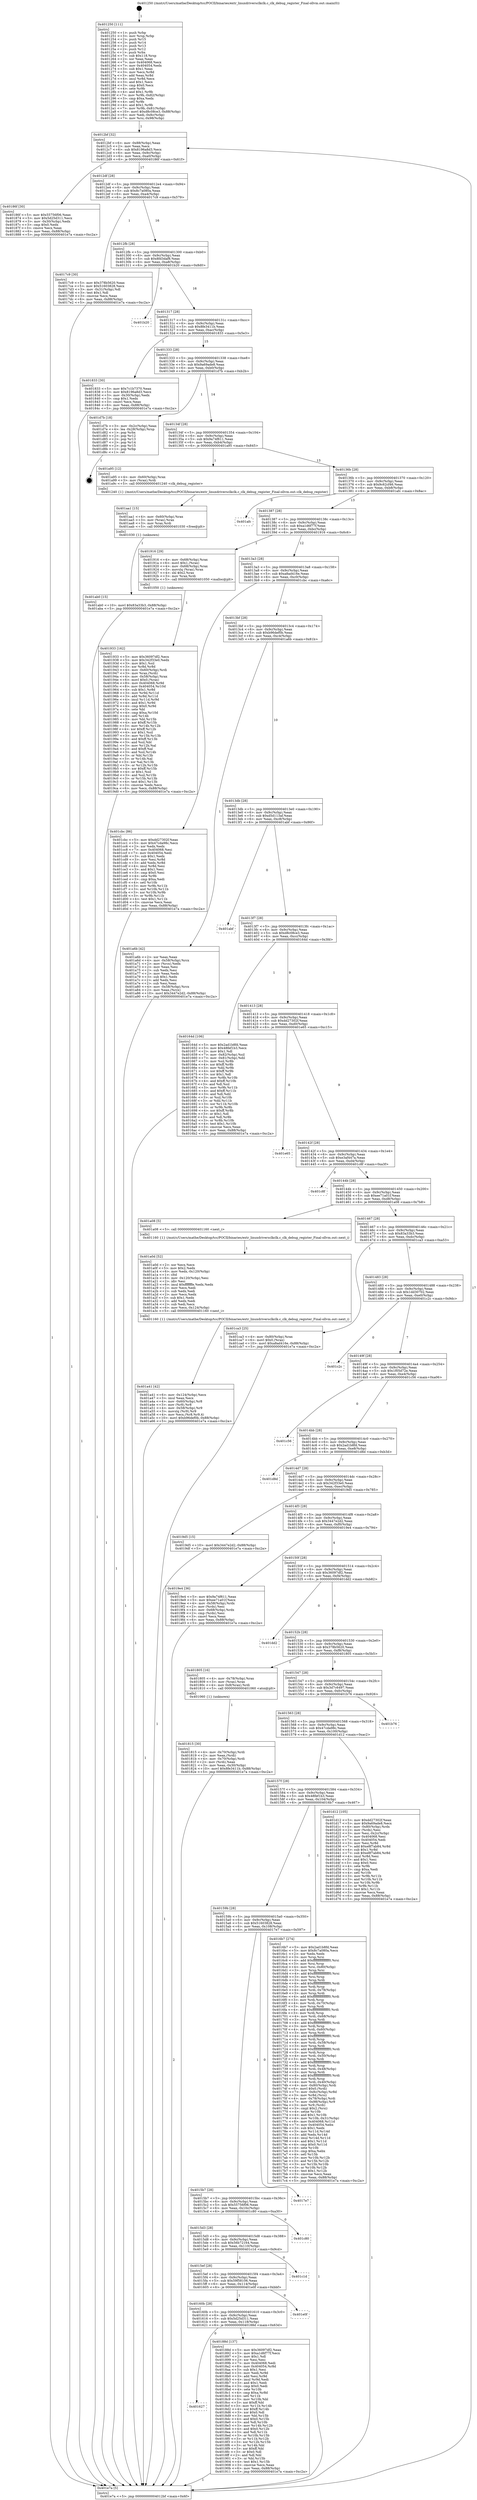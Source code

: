 digraph "0x401250" {
  label = "0x401250 (/mnt/c/Users/mathe/Desktop/tcc/POCII/binaries/extr_linuxdriversclkclk.c_clk_debug_register_Final-ollvm.out::main(0))"
  labelloc = "t"
  node[shape=record]

  Entry [label="",width=0.3,height=0.3,shape=circle,fillcolor=black,style=filled]
  "0x4012bf" [label="{
     0x4012bf [32]\l
     | [instrs]\l
     &nbsp;&nbsp;0x4012bf \<+6\>: mov -0x88(%rbp),%eax\l
     &nbsp;&nbsp;0x4012c5 \<+2\>: mov %eax,%ecx\l
     &nbsp;&nbsp;0x4012c7 \<+6\>: sub $0x8196a8d3,%ecx\l
     &nbsp;&nbsp;0x4012cd \<+6\>: mov %eax,-0x9c(%rbp)\l
     &nbsp;&nbsp;0x4012d3 \<+6\>: mov %ecx,-0xa0(%rbp)\l
     &nbsp;&nbsp;0x4012d9 \<+6\>: je 000000000040186f \<main+0x61f\>\l
  }"]
  "0x40186f" [label="{
     0x40186f [30]\l
     | [instrs]\l
     &nbsp;&nbsp;0x40186f \<+5\>: mov $0x55756f06,%eax\l
     &nbsp;&nbsp;0x401874 \<+5\>: mov $0x5d25d311,%ecx\l
     &nbsp;&nbsp;0x401879 \<+3\>: mov -0x30(%rbp),%edx\l
     &nbsp;&nbsp;0x40187c \<+3\>: cmp $0x0,%edx\l
     &nbsp;&nbsp;0x40187f \<+3\>: cmove %ecx,%eax\l
     &nbsp;&nbsp;0x401882 \<+6\>: mov %eax,-0x88(%rbp)\l
     &nbsp;&nbsp;0x401888 \<+5\>: jmp 0000000000401e7a \<main+0xc2a\>\l
  }"]
  "0x4012df" [label="{
     0x4012df [28]\l
     | [instrs]\l
     &nbsp;&nbsp;0x4012df \<+5\>: jmp 00000000004012e4 \<main+0x94\>\l
     &nbsp;&nbsp;0x4012e4 \<+6\>: mov -0x9c(%rbp),%eax\l
     &nbsp;&nbsp;0x4012ea \<+5\>: sub $0x8c7a080a,%eax\l
     &nbsp;&nbsp;0x4012ef \<+6\>: mov %eax,-0xa4(%rbp)\l
     &nbsp;&nbsp;0x4012f5 \<+6\>: je 00000000004017c9 \<main+0x579\>\l
  }"]
  Exit [label="",width=0.3,height=0.3,shape=circle,fillcolor=black,style=filled,peripheries=2]
  "0x4017c9" [label="{
     0x4017c9 [30]\l
     | [instrs]\l
     &nbsp;&nbsp;0x4017c9 \<+5\>: mov $0x378b5620,%eax\l
     &nbsp;&nbsp;0x4017ce \<+5\>: mov $0x51603828,%ecx\l
     &nbsp;&nbsp;0x4017d3 \<+3\>: mov -0x31(%rbp),%dl\l
     &nbsp;&nbsp;0x4017d6 \<+3\>: test $0x1,%dl\l
     &nbsp;&nbsp;0x4017d9 \<+3\>: cmovne %ecx,%eax\l
     &nbsp;&nbsp;0x4017dc \<+6\>: mov %eax,-0x88(%rbp)\l
     &nbsp;&nbsp;0x4017e2 \<+5\>: jmp 0000000000401e7a \<main+0xc2a\>\l
  }"]
  "0x4012fb" [label="{
     0x4012fb [28]\l
     | [instrs]\l
     &nbsp;&nbsp;0x4012fb \<+5\>: jmp 0000000000401300 \<main+0xb0\>\l
     &nbsp;&nbsp;0x401300 \<+6\>: mov -0x9c(%rbp),%eax\l
     &nbsp;&nbsp;0x401306 \<+5\>: sub $0x8fd3daf8,%eax\l
     &nbsp;&nbsp;0x40130b \<+6\>: mov %eax,-0xa8(%rbp)\l
     &nbsp;&nbsp;0x401311 \<+6\>: je 0000000000401b20 \<main+0x8d0\>\l
  }"]
  "0x401ab0" [label="{
     0x401ab0 [15]\l
     | [instrs]\l
     &nbsp;&nbsp;0x401ab0 \<+10\>: movl $0x83a33b3,-0x88(%rbp)\l
     &nbsp;&nbsp;0x401aba \<+5\>: jmp 0000000000401e7a \<main+0xc2a\>\l
  }"]
  "0x401b20" [label="{
     0x401b20\l
  }", style=dashed]
  "0x401317" [label="{
     0x401317 [28]\l
     | [instrs]\l
     &nbsp;&nbsp;0x401317 \<+5\>: jmp 000000000040131c \<main+0xcc\>\l
     &nbsp;&nbsp;0x40131c \<+6\>: mov -0x9c(%rbp),%eax\l
     &nbsp;&nbsp;0x401322 \<+5\>: sub $0x8fe3411b,%eax\l
     &nbsp;&nbsp;0x401327 \<+6\>: mov %eax,-0xac(%rbp)\l
     &nbsp;&nbsp;0x40132d \<+6\>: je 0000000000401833 \<main+0x5e3\>\l
  }"]
  "0x401aa1" [label="{
     0x401aa1 [15]\l
     | [instrs]\l
     &nbsp;&nbsp;0x401aa1 \<+4\>: mov -0x60(%rbp),%rax\l
     &nbsp;&nbsp;0x401aa5 \<+3\>: mov (%rax),%rax\l
     &nbsp;&nbsp;0x401aa8 \<+3\>: mov %rax,%rdi\l
     &nbsp;&nbsp;0x401aab \<+5\>: call 0000000000401030 \<free@plt\>\l
     | [calls]\l
     &nbsp;&nbsp;0x401030 \{1\} (unknown)\l
  }"]
  "0x401833" [label="{
     0x401833 [30]\l
     | [instrs]\l
     &nbsp;&nbsp;0x401833 \<+5\>: mov $0x7c1b7370,%eax\l
     &nbsp;&nbsp;0x401838 \<+5\>: mov $0x8196a8d3,%ecx\l
     &nbsp;&nbsp;0x40183d \<+3\>: mov -0x30(%rbp),%edx\l
     &nbsp;&nbsp;0x401840 \<+3\>: cmp $0x1,%edx\l
     &nbsp;&nbsp;0x401843 \<+3\>: cmovl %ecx,%eax\l
     &nbsp;&nbsp;0x401846 \<+6\>: mov %eax,-0x88(%rbp)\l
     &nbsp;&nbsp;0x40184c \<+5\>: jmp 0000000000401e7a \<main+0xc2a\>\l
  }"]
  "0x401333" [label="{
     0x401333 [28]\l
     | [instrs]\l
     &nbsp;&nbsp;0x401333 \<+5\>: jmp 0000000000401338 \<main+0xe8\>\l
     &nbsp;&nbsp;0x401338 \<+6\>: mov -0x9c(%rbp),%eax\l
     &nbsp;&nbsp;0x40133e \<+5\>: sub $0x9a69ade8,%eax\l
     &nbsp;&nbsp;0x401343 \<+6\>: mov %eax,-0xb0(%rbp)\l
     &nbsp;&nbsp;0x401349 \<+6\>: je 0000000000401d7b \<main+0xb2b\>\l
  }"]
  "0x401a41" [label="{
     0x401a41 [42]\l
     | [instrs]\l
     &nbsp;&nbsp;0x401a41 \<+6\>: mov -0x124(%rbp),%ecx\l
     &nbsp;&nbsp;0x401a47 \<+3\>: imul %eax,%ecx\l
     &nbsp;&nbsp;0x401a4a \<+4\>: mov -0x60(%rbp),%r8\l
     &nbsp;&nbsp;0x401a4e \<+3\>: mov (%r8),%r8\l
     &nbsp;&nbsp;0x401a51 \<+4\>: mov -0x58(%rbp),%r9\l
     &nbsp;&nbsp;0x401a55 \<+3\>: movslq (%r9),%r9\l
     &nbsp;&nbsp;0x401a58 \<+4\>: mov %ecx,(%r8,%r9,4)\l
     &nbsp;&nbsp;0x401a5c \<+10\>: movl $0xb96def0b,-0x88(%rbp)\l
     &nbsp;&nbsp;0x401a66 \<+5\>: jmp 0000000000401e7a \<main+0xc2a\>\l
  }"]
  "0x401d7b" [label="{
     0x401d7b [18]\l
     | [instrs]\l
     &nbsp;&nbsp;0x401d7b \<+3\>: mov -0x2c(%rbp),%eax\l
     &nbsp;&nbsp;0x401d7e \<+4\>: lea -0x28(%rbp),%rsp\l
     &nbsp;&nbsp;0x401d82 \<+1\>: pop %rbx\l
     &nbsp;&nbsp;0x401d83 \<+2\>: pop %r12\l
     &nbsp;&nbsp;0x401d85 \<+2\>: pop %r13\l
     &nbsp;&nbsp;0x401d87 \<+2\>: pop %r14\l
     &nbsp;&nbsp;0x401d89 \<+2\>: pop %r15\l
     &nbsp;&nbsp;0x401d8b \<+1\>: pop %rbp\l
     &nbsp;&nbsp;0x401d8c \<+1\>: ret\l
  }"]
  "0x40134f" [label="{
     0x40134f [28]\l
     | [instrs]\l
     &nbsp;&nbsp;0x40134f \<+5\>: jmp 0000000000401354 \<main+0x104\>\l
     &nbsp;&nbsp;0x401354 \<+6\>: mov -0x9c(%rbp),%eax\l
     &nbsp;&nbsp;0x40135a \<+5\>: sub $0x9a74f611,%eax\l
     &nbsp;&nbsp;0x40135f \<+6\>: mov %eax,-0xb4(%rbp)\l
     &nbsp;&nbsp;0x401365 \<+6\>: je 0000000000401a95 \<main+0x845\>\l
  }"]
  "0x401a0d" [label="{
     0x401a0d [52]\l
     | [instrs]\l
     &nbsp;&nbsp;0x401a0d \<+2\>: xor %ecx,%ecx\l
     &nbsp;&nbsp;0x401a0f \<+5\>: mov $0x2,%edx\l
     &nbsp;&nbsp;0x401a14 \<+6\>: mov %edx,-0x120(%rbp)\l
     &nbsp;&nbsp;0x401a1a \<+1\>: cltd\l
     &nbsp;&nbsp;0x401a1b \<+6\>: mov -0x120(%rbp),%esi\l
     &nbsp;&nbsp;0x401a21 \<+2\>: idiv %esi\l
     &nbsp;&nbsp;0x401a23 \<+6\>: imul $0xfffffffe,%edx,%edx\l
     &nbsp;&nbsp;0x401a29 \<+2\>: mov %ecx,%edi\l
     &nbsp;&nbsp;0x401a2b \<+2\>: sub %edx,%edi\l
     &nbsp;&nbsp;0x401a2d \<+2\>: mov %ecx,%edx\l
     &nbsp;&nbsp;0x401a2f \<+3\>: sub $0x1,%edx\l
     &nbsp;&nbsp;0x401a32 \<+2\>: add %edx,%edi\l
     &nbsp;&nbsp;0x401a34 \<+2\>: sub %edi,%ecx\l
     &nbsp;&nbsp;0x401a36 \<+6\>: mov %ecx,-0x124(%rbp)\l
     &nbsp;&nbsp;0x401a3c \<+5\>: call 0000000000401160 \<next_i\>\l
     | [calls]\l
     &nbsp;&nbsp;0x401160 \{1\} (/mnt/c/Users/mathe/Desktop/tcc/POCII/binaries/extr_linuxdriversclkclk.c_clk_debug_register_Final-ollvm.out::next_i)\l
  }"]
  "0x401a95" [label="{
     0x401a95 [12]\l
     | [instrs]\l
     &nbsp;&nbsp;0x401a95 \<+4\>: mov -0x60(%rbp),%rax\l
     &nbsp;&nbsp;0x401a99 \<+3\>: mov (%rax),%rdi\l
     &nbsp;&nbsp;0x401a9c \<+5\>: call 0000000000401240 \<clk_debug_register\>\l
     | [calls]\l
     &nbsp;&nbsp;0x401240 \{1\} (/mnt/c/Users/mathe/Desktop/tcc/POCII/binaries/extr_linuxdriversclkclk.c_clk_debug_register_Final-ollvm.out::clk_debug_register)\l
  }"]
  "0x40136b" [label="{
     0x40136b [28]\l
     | [instrs]\l
     &nbsp;&nbsp;0x40136b \<+5\>: jmp 0000000000401370 \<main+0x120\>\l
     &nbsp;&nbsp;0x401370 \<+6\>: mov -0x9c(%rbp),%eax\l
     &nbsp;&nbsp;0x401376 \<+5\>: sub $0x9c62cf46,%eax\l
     &nbsp;&nbsp;0x40137b \<+6\>: mov %eax,-0xb8(%rbp)\l
     &nbsp;&nbsp;0x401381 \<+6\>: je 0000000000401afc \<main+0x8ac\>\l
  }"]
  "0x401933" [label="{
     0x401933 [162]\l
     | [instrs]\l
     &nbsp;&nbsp;0x401933 \<+5\>: mov $0x36097df2,%ecx\l
     &nbsp;&nbsp;0x401938 \<+5\>: mov $0x342f33e0,%edx\l
     &nbsp;&nbsp;0x40193d \<+3\>: mov $0x1,%sil\l
     &nbsp;&nbsp;0x401940 \<+3\>: xor %r8d,%r8d\l
     &nbsp;&nbsp;0x401943 \<+4\>: mov -0x60(%rbp),%rdi\l
     &nbsp;&nbsp;0x401947 \<+3\>: mov %rax,(%rdi)\l
     &nbsp;&nbsp;0x40194a \<+4\>: mov -0x58(%rbp),%rax\l
     &nbsp;&nbsp;0x40194e \<+6\>: movl $0x0,(%rax)\l
     &nbsp;&nbsp;0x401954 \<+8\>: mov 0x404068,%r9d\l
     &nbsp;&nbsp;0x40195c \<+8\>: mov 0x404054,%r10d\l
     &nbsp;&nbsp;0x401964 \<+4\>: sub $0x1,%r8d\l
     &nbsp;&nbsp;0x401968 \<+3\>: mov %r9d,%r11d\l
     &nbsp;&nbsp;0x40196b \<+3\>: add %r8d,%r11d\l
     &nbsp;&nbsp;0x40196e \<+4\>: imul %r11d,%r9d\l
     &nbsp;&nbsp;0x401972 \<+4\>: and $0x1,%r9d\l
     &nbsp;&nbsp;0x401976 \<+4\>: cmp $0x0,%r9d\l
     &nbsp;&nbsp;0x40197a \<+3\>: sete %bl\l
     &nbsp;&nbsp;0x40197d \<+4\>: cmp $0xa,%r10d\l
     &nbsp;&nbsp;0x401981 \<+4\>: setl %r14b\l
     &nbsp;&nbsp;0x401985 \<+3\>: mov %bl,%r15b\l
     &nbsp;&nbsp;0x401988 \<+4\>: xor $0xff,%r15b\l
     &nbsp;&nbsp;0x40198c \<+3\>: mov %r14b,%r12b\l
     &nbsp;&nbsp;0x40198f \<+4\>: xor $0xff,%r12b\l
     &nbsp;&nbsp;0x401993 \<+4\>: xor $0x1,%sil\l
     &nbsp;&nbsp;0x401997 \<+3\>: mov %r15b,%r13b\l
     &nbsp;&nbsp;0x40199a \<+4\>: and $0xff,%r13b\l
     &nbsp;&nbsp;0x40199e \<+3\>: and %sil,%bl\l
     &nbsp;&nbsp;0x4019a1 \<+3\>: mov %r12b,%al\l
     &nbsp;&nbsp;0x4019a4 \<+2\>: and $0xff,%al\l
     &nbsp;&nbsp;0x4019a6 \<+3\>: and %sil,%r14b\l
     &nbsp;&nbsp;0x4019a9 \<+3\>: or %bl,%r13b\l
     &nbsp;&nbsp;0x4019ac \<+3\>: or %r14b,%al\l
     &nbsp;&nbsp;0x4019af \<+3\>: xor %al,%r13b\l
     &nbsp;&nbsp;0x4019b2 \<+3\>: or %r12b,%r15b\l
     &nbsp;&nbsp;0x4019b5 \<+4\>: xor $0xff,%r15b\l
     &nbsp;&nbsp;0x4019b9 \<+4\>: or $0x1,%sil\l
     &nbsp;&nbsp;0x4019bd \<+3\>: and %sil,%r15b\l
     &nbsp;&nbsp;0x4019c0 \<+3\>: or %r15b,%r13b\l
     &nbsp;&nbsp;0x4019c3 \<+4\>: test $0x1,%r13b\l
     &nbsp;&nbsp;0x4019c7 \<+3\>: cmovne %edx,%ecx\l
     &nbsp;&nbsp;0x4019ca \<+6\>: mov %ecx,-0x88(%rbp)\l
     &nbsp;&nbsp;0x4019d0 \<+5\>: jmp 0000000000401e7a \<main+0xc2a\>\l
  }"]
  "0x401afc" [label="{
     0x401afc\l
  }", style=dashed]
  "0x401387" [label="{
     0x401387 [28]\l
     | [instrs]\l
     &nbsp;&nbsp;0x401387 \<+5\>: jmp 000000000040138c \<main+0x13c\>\l
     &nbsp;&nbsp;0x40138c \<+6\>: mov -0x9c(%rbp),%eax\l
     &nbsp;&nbsp;0x401392 \<+5\>: sub $0xa1d6f77f,%eax\l
     &nbsp;&nbsp;0x401397 \<+6\>: mov %eax,-0xbc(%rbp)\l
     &nbsp;&nbsp;0x40139d \<+6\>: je 0000000000401916 \<main+0x6c6\>\l
  }"]
  "0x401627" [label="{
     0x401627\l
  }", style=dashed]
  "0x401916" [label="{
     0x401916 [29]\l
     | [instrs]\l
     &nbsp;&nbsp;0x401916 \<+4\>: mov -0x68(%rbp),%rax\l
     &nbsp;&nbsp;0x40191a \<+6\>: movl $0x1,(%rax)\l
     &nbsp;&nbsp;0x401920 \<+4\>: mov -0x68(%rbp),%rax\l
     &nbsp;&nbsp;0x401924 \<+3\>: movslq (%rax),%rax\l
     &nbsp;&nbsp;0x401927 \<+4\>: shl $0x2,%rax\l
     &nbsp;&nbsp;0x40192b \<+3\>: mov %rax,%rdi\l
     &nbsp;&nbsp;0x40192e \<+5\>: call 0000000000401050 \<malloc@plt\>\l
     | [calls]\l
     &nbsp;&nbsp;0x401050 \{1\} (unknown)\l
  }"]
  "0x4013a3" [label="{
     0x4013a3 [28]\l
     | [instrs]\l
     &nbsp;&nbsp;0x4013a3 \<+5\>: jmp 00000000004013a8 \<main+0x158\>\l
     &nbsp;&nbsp;0x4013a8 \<+6\>: mov -0x9c(%rbp),%eax\l
     &nbsp;&nbsp;0x4013ae \<+5\>: sub $0xa8ad416e,%eax\l
     &nbsp;&nbsp;0x4013b3 \<+6\>: mov %eax,-0xc0(%rbp)\l
     &nbsp;&nbsp;0x4013b9 \<+6\>: je 0000000000401cbc \<main+0xa6c\>\l
  }"]
  "0x40188d" [label="{
     0x40188d [137]\l
     | [instrs]\l
     &nbsp;&nbsp;0x40188d \<+5\>: mov $0x36097df2,%eax\l
     &nbsp;&nbsp;0x401892 \<+5\>: mov $0xa1d6f77f,%ecx\l
     &nbsp;&nbsp;0x401897 \<+2\>: mov $0x1,%dl\l
     &nbsp;&nbsp;0x401899 \<+2\>: xor %esi,%esi\l
     &nbsp;&nbsp;0x40189b \<+7\>: mov 0x404068,%edi\l
     &nbsp;&nbsp;0x4018a2 \<+8\>: mov 0x404054,%r8d\l
     &nbsp;&nbsp;0x4018aa \<+3\>: sub $0x1,%esi\l
     &nbsp;&nbsp;0x4018ad \<+3\>: mov %edi,%r9d\l
     &nbsp;&nbsp;0x4018b0 \<+3\>: add %esi,%r9d\l
     &nbsp;&nbsp;0x4018b3 \<+4\>: imul %r9d,%edi\l
     &nbsp;&nbsp;0x4018b7 \<+3\>: and $0x1,%edi\l
     &nbsp;&nbsp;0x4018ba \<+3\>: cmp $0x0,%edi\l
     &nbsp;&nbsp;0x4018bd \<+4\>: sete %r10b\l
     &nbsp;&nbsp;0x4018c1 \<+4\>: cmp $0xa,%r8d\l
     &nbsp;&nbsp;0x4018c5 \<+4\>: setl %r11b\l
     &nbsp;&nbsp;0x4018c9 \<+3\>: mov %r10b,%bl\l
     &nbsp;&nbsp;0x4018cc \<+3\>: xor $0xff,%bl\l
     &nbsp;&nbsp;0x4018cf \<+3\>: mov %r11b,%r14b\l
     &nbsp;&nbsp;0x4018d2 \<+4\>: xor $0xff,%r14b\l
     &nbsp;&nbsp;0x4018d6 \<+3\>: xor $0x0,%dl\l
     &nbsp;&nbsp;0x4018d9 \<+3\>: mov %bl,%r15b\l
     &nbsp;&nbsp;0x4018dc \<+4\>: and $0x0,%r15b\l
     &nbsp;&nbsp;0x4018e0 \<+3\>: and %dl,%r10b\l
     &nbsp;&nbsp;0x4018e3 \<+3\>: mov %r14b,%r12b\l
     &nbsp;&nbsp;0x4018e6 \<+4\>: and $0x0,%r12b\l
     &nbsp;&nbsp;0x4018ea \<+3\>: and %dl,%r11b\l
     &nbsp;&nbsp;0x4018ed \<+3\>: or %r10b,%r15b\l
     &nbsp;&nbsp;0x4018f0 \<+3\>: or %r11b,%r12b\l
     &nbsp;&nbsp;0x4018f3 \<+3\>: xor %r12b,%r15b\l
     &nbsp;&nbsp;0x4018f6 \<+3\>: or %r14b,%bl\l
     &nbsp;&nbsp;0x4018f9 \<+3\>: xor $0xff,%bl\l
     &nbsp;&nbsp;0x4018fc \<+3\>: or $0x0,%dl\l
     &nbsp;&nbsp;0x4018ff \<+2\>: and %dl,%bl\l
     &nbsp;&nbsp;0x401901 \<+3\>: or %bl,%r15b\l
     &nbsp;&nbsp;0x401904 \<+4\>: test $0x1,%r15b\l
     &nbsp;&nbsp;0x401908 \<+3\>: cmovne %ecx,%eax\l
     &nbsp;&nbsp;0x40190b \<+6\>: mov %eax,-0x88(%rbp)\l
     &nbsp;&nbsp;0x401911 \<+5\>: jmp 0000000000401e7a \<main+0xc2a\>\l
  }"]
  "0x401cbc" [label="{
     0x401cbc [86]\l
     | [instrs]\l
     &nbsp;&nbsp;0x401cbc \<+5\>: mov $0xdd27302f,%eax\l
     &nbsp;&nbsp;0x401cc1 \<+5\>: mov $0x47cda98c,%ecx\l
     &nbsp;&nbsp;0x401cc6 \<+2\>: xor %edx,%edx\l
     &nbsp;&nbsp;0x401cc8 \<+7\>: mov 0x404068,%esi\l
     &nbsp;&nbsp;0x401ccf \<+7\>: mov 0x404054,%edi\l
     &nbsp;&nbsp;0x401cd6 \<+3\>: sub $0x1,%edx\l
     &nbsp;&nbsp;0x401cd9 \<+3\>: mov %esi,%r8d\l
     &nbsp;&nbsp;0x401cdc \<+3\>: add %edx,%r8d\l
     &nbsp;&nbsp;0x401cdf \<+4\>: imul %r8d,%esi\l
     &nbsp;&nbsp;0x401ce3 \<+3\>: and $0x1,%esi\l
     &nbsp;&nbsp;0x401ce6 \<+3\>: cmp $0x0,%esi\l
     &nbsp;&nbsp;0x401ce9 \<+4\>: sete %r9b\l
     &nbsp;&nbsp;0x401ced \<+3\>: cmp $0xa,%edi\l
     &nbsp;&nbsp;0x401cf0 \<+4\>: setl %r10b\l
     &nbsp;&nbsp;0x401cf4 \<+3\>: mov %r9b,%r11b\l
     &nbsp;&nbsp;0x401cf7 \<+3\>: and %r10b,%r11b\l
     &nbsp;&nbsp;0x401cfa \<+3\>: xor %r10b,%r9b\l
     &nbsp;&nbsp;0x401cfd \<+3\>: or %r9b,%r11b\l
     &nbsp;&nbsp;0x401d00 \<+4\>: test $0x1,%r11b\l
     &nbsp;&nbsp;0x401d04 \<+3\>: cmovne %ecx,%eax\l
     &nbsp;&nbsp;0x401d07 \<+6\>: mov %eax,-0x88(%rbp)\l
     &nbsp;&nbsp;0x401d0d \<+5\>: jmp 0000000000401e7a \<main+0xc2a\>\l
  }"]
  "0x4013bf" [label="{
     0x4013bf [28]\l
     | [instrs]\l
     &nbsp;&nbsp;0x4013bf \<+5\>: jmp 00000000004013c4 \<main+0x174\>\l
     &nbsp;&nbsp;0x4013c4 \<+6\>: mov -0x9c(%rbp),%eax\l
     &nbsp;&nbsp;0x4013ca \<+5\>: sub $0xb96def0b,%eax\l
     &nbsp;&nbsp;0x4013cf \<+6\>: mov %eax,-0xc4(%rbp)\l
     &nbsp;&nbsp;0x4013d5 \<+6\>: je 0000000000401a6b \<main+0x81b\>\l
  }"]
  "0x40160b" [label="{
     0x40160b [28]\l
     | [instrs]\l
     &nbsp;&nbsp;0x40160b \<+5\>: jmp 0000000000401610 \<main+0x3c0\>\l
     &nbsp;&nbsp;0x401610 \<+6\>: mov -0x9c(%rbp),%eax\l
     &nbsp;&nbsp;0x401616 \<+5\>: sub $0x5d25d311,%eax\l
     &nbsp;&nbsp;0x40161b \<+6\>: mov %eax,-0x118(%rbp)\l
     &nbsp;&nbsp;0x401621 \<+6\>: je 000000000040188d \<main+0x63d\>\l
  }"]
  "0x401a6b" [label="{
     0x401a6b [42]\l
     | [instrs]\l
     &nbsp;&nbsp;0x401a6b \<+2\>: xor %eax,%eax\l
     &nbsp;&nbsp;0x401a6d \<+4\>: mov -0x58(%rbp),%rcx\l
     &nbsp;&nbsp;0x401a71 \<+2\>: mov (%rcx),%edx\l
     &nbsp;&nbsp;0x401a73 \<+2\>: mov %eax,%esi\l
     &nbsp;&nbsp;0x401a75 \<+2\>: sub %edx,%esi\l
     &nbsp;&nbsp;0x401a77 \<+2\>: mov %eax,%edx\l
     &nbsp;&nbsp;0x401a79 \<+3\>: sub $0x1,%edx\l
     &nbsp;&nbsp;0x401a7c \<+2\>: add %edx,%esi\l
     &nbsp;&nbsp;0x401a7e \<+2\>: sub %esi,%eax\l
     &nbsp;&nbsp;0x401a80 \<+4\>: mov -0x58(%rbp),%rcx\l
     &nbsp;&nbsp;0x401a84 \<+2\>: mov %eax,(%rcx)\l
     &nbsp;&nbsp;0x401a86 \<+10\>: movl $0x3447e2d2,-0x88(%rbp)\l
     &nbsp;&nbsp;0x401a90 \<+5\>: jmp 0000000000401e7a \<main+0xc2a\>\l
  }"]
  "0x4013db" [label="{
     0x4013db [28]\l
     | [instrs]\l
     &nbsp;&nbsp;0x4013db \<+5\>: jmp 00000000004013e0 \<main+0x190\>\l
     &nbsp;&nbsp;0x4013e0 \<+6\>: mov -0x9c(%rbp),%eax\l
     &nbsp;&nbsp;0x4013e6 \<+5\>: sub $0xd5d113af,%eax\l
     &nbsp;&nbsp;0x4013eb \<+6\>: mov %eax,-0xc8(%rbp)\l
     &nbsp;&nbsp;0x4013f1 \<+6\>: je 0000000000401abf \<main+0x86f\>\l
  }"]
  "0x401e0f" [label="{
     0x401e0f\l
  }", style=dashed]
  "0x401abf" [label="{
     0x401abf\l
  }", style=dashed]
  "0x4013f7" [label="{
     0x4013f7 [28]\l
     | [instrs]\l
     &nbsp;&nbsp;0x4013f7 \<+5\>: jmp 00000000004013fc \<main+0x1ac\>\l
     &nbsp;&nbsp;0x4013fc \<+6\>: mov -0x9c(%rbp),%eax\l
     &nbsp;&nbsp;0x401402 \<+5\>: sub $0xd8c08ce3,%eax\l
     &nbsp;&nbsp;0x401407 \<+6\>: mov %eax,-0xcc(%rbp)\l
     &nbsp;&nbsp;0x40140d \<+6\>: je 000000000040164d \<main+0x3fd\>\l
  }"]
  "0x4015ef" [label="{
     0x4015ef [28]\l
     | [instrs]\l
     &nbsp;&nbsp;0x4015ef \<+5\>: jmp 00000000004015f4 \<main+0x3a4\>\l
     &nbsp;&nbsp;0x4015f4 \<+6\>: mov -0x9c(%rbp),%eax\l
     &nbsp;&nbsp;0x4015fa \<+5\>: sub $0x59f58106,%eax\l
     &nbsp;&nbsp;0x4015ff \<+6\>: mov %eax,-0x114(%rbp)\l
     &nbsp;&nbsp;0x401605 \<+6\>: je 0000000000401e0f \<main+0xbbf\>\l
  }"]
  "0x40164d" [label="{
     0x40164d [106]\l
     | [instrs]\l
     &nbsp;&nbsp;0x40164d \<+5\>: mov $0x2ad1b8fd,%eax\l
     &nbsp;&nbsp;0x401652 \<+5\>: mov $0x48fef1b3,%ecx\l
     &nbsp;&nbsp;0x401657 \<+2\>: mov $0x1,%dl\l
     &nbsp;&nbsp;0x401659 \<+7\>: mov -0x82(%rbp),%sil\l
     &nbsp;&nbsp;0x401660 \<+7\>: mov -0x81(%rbp),%dil\l
     &nbsp;&nbsp;0x401667 \<+3\>: mov %sil,%r8b\l
     &nbsp;&nbsp;0x40166a \<+4\>: xor $0xff,%r8b\l
     &nbsp;&nbsp;0x40166e \<+3\>: mov %dil,%r9b\l
     &nbsp;&nbsp;0x401671 \<+4\>: xor $0xff,%r9b\l
     &nbsp;&nbsp;0x401675 \<+3\>: xor $0x1,%dl\l
     &nbsp;&nbsp;0x401678 \<+3\>: mov %r8b,%r10b\l
     &nbsp;&nbsp;0x40167b \<+4\>: and $0xff,%r10b\l
     &nbsp;&nbsp;0x40167f \<+3\>: and %dl,%sil\l
     &nbsp;&nbsp;0x401682 \<+3\>: mov %r9b,%r11b\l
     &nbsp;&nbsp;0x401685 \<+4\>: and $0xff,%r11b\l
     &nbsp;&nbsp;0x401689 \<+3\>: and %dl,%dil\l
     &nbsp;&nbsp;0x40168c \<+3\>: or %sil,%r10b\l
     &nbsp;&nbsp;0x40168f \<+3\>: or %dil,%r11b\l
     &nbsp;&nbsp;0x401692 \<+3\>: xor %r11b,%r10b\l
     &nbsp;&nbsp;0x401695 \<+3\>: or %r9b,%r8b\l
     &nbsp;&nbsp;0x401698 \<+4\>: xor $0xff,%r8b\l
     &nbsp;&nbsp;0x40169c \<+3\>: or $0x1,%dl\l
     &nbsp;&nbsp;0x40169f \<+3\>: and %dl,%r8b\l
     &nbsp;&nbsp;0x4016a2 \<+3\>: or %r8b,%r10b\l
     &nbsp;&nbsp;0x4016a5 \<+4\>: test $0x1,%r10b\l
     &nbsp;&nbsp;0x4016a9 \<+3\>: cmovne %ecx,%eax\l
     &nbsp;&nbsp;0x4016ac \<+6\>: mov %eax,-0x88(%rbp)\l
     &nbsp;&nbsp;0x4016b2 \<+5\>: jmp 0000000000401e7a \<main+0xc2a\>\l
  }"]
  "0x401413" [label="{
     0x401413 [28]\l
     | [instrs]\l
     &nbsp;&nbsp;0x401413 \<+5\>: jmp 0000000000401418 \<main+0x1c8\>\l
     &nbsp;&nbsp;0x401418 \<+6\>: mov -0x9c(%rbp),%eax\l
     &nbsp;&nbsp;0x40141e \<+5\>: sub $0xdd27302f,%eax\l
     &nbsp;&nbsp;0x401423 \<+6\>: mov %eax,-0xd0(%rbp)\l
     &nbsp;&nbsp;0x401429 \<+6\>: je 0000000000401e65 \<main+0xc15\>\l
  }"]
  "0x401e7a" [label="{
     0x401e7a [5]\l
     | [instrs]\l
     &nbsp;&nbsp;0x401e7a \<+5\>: jmp 00000000004012bf \<main+0x6f\>\l
  }"]
  "0x401250" [label="{
     0x401250 [111]\l
     | [instrs]\l
     &nbsp;&nbsp;0x401250 \<+1\>: push %rbp\l
     &nbsp;&nbsp;0x401251 \<+3\>: mov %rsp,%rbp\l
     &nbsp;&nbsp;0x401254 \<+2\>: push %r15\l
     &nbsp;&nbsp;0x401256 \<+2\>: push %r14\l
     &nbsp;&nbsp;0x401258 \<+2\>: push %r13\l
     &nbsp;&nbsp;0x40125a \<+2\>: push %r12\l
     &nbsp;&nbsp;0x40125c \<+1\>: push %rbx\l
     &nbsp;&nbsp;0x40125d \<+7\>: sub $0x118,%rsp\l
     &nbsp;&nbsp;0x401264 \<+2\>: xor %eax,%eax\l
     &nbsp;&nbsp;0x401266 \<+7\>: mov 0x404068,%ecx\l
     &nbsp;&nbsp;0x40126d \<+7\>: mov 0x404054,%edx\l
     &nbsp;&nbsp;0x401274 \<+3\>: sub $0x1,%eax\l
     &nbsp;&nbsp;0x401277 \<+3\>: mov %ecx,%r8d\l
     &nbsp;&nbsp;0x40127a \<+3\>: add %eax,%r8d\l
     &nbsp;&nbsp;0x40127d \<+4\>: imul %r8d,%ecx\l
     &nbsp;&nbsp;0x401281 \<+3\>: and $0x1,%ecx\l
     &nbsp;&nbsp;0x401284 \<+3\>: cmp $0x0,%ecx\l
     &nbsp;&nbsp;0x401287 \<+4\>: sete %r9b\l
     &nbsp;&nbsp;0x40128b \<+4\>: and $0x1,%r9b\l
     &nbsp;&nbsp;0x40128f \<+7\>: mov %r9b,-0x82(%rbp)\l
     &nbsp;&nbsp;0x401296 \<+3\>: cmp $0xa,%edx\l
     &nbsp;&nbsp;0x401299 \<+4\>: setl %r9b\l
     &nbsp;&nbsp;0x40129d \<+4\>: and $0x1,%r9b\l
     &nbsp;&nbsp;0x4012a1 \<+7\>: mov %r9b,-0x81(%rbp)\l
     &nbsp;&nbsp;0x4012a8 \<+10\>: movl $0xd8c08ce3,-0x88(%rbp)\l
     &nbsp;&nbsp;0x4012b2 \<+6\>: mov %edi,-0x8c(%rbp)\l
     &nbsp;&nbsp;0x4012b8 \<+7\>: mov %rsi,-0x98(%rbp)\l
  }"]
  "0x401c1d" [label="{
     0x401c1d\l
  }", style=dashed]
  "0x401e65" [label="{
     0x401e65\l
  }", style=dashed]
  "0x40142f" [label="{
     0x40142f [28]\l
     | [instrs]\l
     &nbsp;&nbsp;0x40142f \<+5\>: jmp 0000000000401434 \<main+0x1e4\>\l
     &nbsp;&nbsp;0x401434 \<+6\>: mov -0x9c(%rbp),%eax\l
     &nbsp;&nbsp;0x40143a \<+5\>: sub $0xe3af447a,%eax\l
     &nbsp;&nbsp;0x40143f \<+6\>: mov %eax,-0xd4(%rbp)\l
     &nbsp;&nbsp;0x401445 \<+6\>: je 0000000000401c8f \<main+0xa3f\>\l
  }"]
  "0x4015d3" [label="{
     0x4015d3 [28]\l
     | [instrs]\l
     &nbsp;&nbsp;0x4015d3 \<+5\>: jmp 00000000004015d8 \<main+0x388\>\l
     &nbsp;&nbsp;0x4015d8 \<+6\>: mov -0x9c(%rbp),%eax\l
     &nbsp;&nbsp;0x4015de \<+5\>: sub $0x56b72164,%eax\l
     &nbsp;&nbsp;0x4015e3 \<+6\>: mov %eax,-0x110(%rbp)\l
     &nbsp;&nbsp;0x4015e9 \<+6\>: je 0000000000401c1d \<main+0x9cd\>\l
  }"]
  "0x401c8f" [label="{
     0x401c8f\l
  }", style=dashed]
  "0x40144b" [label="{
     0x40144b [28]\l
     | [instrs]\l
     &nbsp;&nbsp;0x40144b \<+5\>: jmp 0000000000401450 \<main+0x200\>\l
     &nbsp;&nbsp;0x401450 \<+6\>: mov -0x9c(%rbp),%eax\l
     &nbsp;&nbsp;0x401456 \<+5\>: sub $0xee71a01f,%eax\l
     &nbsp;&nbsp;0x40145b \<+6\>: mov %eax,-0xd8(%rbp)\l
     &nbsp;&nbsp;0x401461 \<+6\>: je 0000000000401a08 \<main+0x7b8\>\l
  }"]
  "0x401c80" [label="{
     0x401c80\l
  }", style=dashed]
  "0x401a08" [label="{
     0x401a08 [5]\l
     | [instrs]\l
     &nbsp;&nbsp;0x401a08 \<+5\>: call 0000000000401160 \<next_i\>\l
     | [calls]\l
     &nbsp;&nbsp;0x401160 \{1\} (/mnt/c/Users/mathe/Desktop/tcc/POCII/binaries/extr_linuxdriversclkclk.c_clk_debug_register_Final-ollvm.out::next_i)\l
  }"]
  "0x401467" [label="{
     0x401467 [28]\l
     | [instrs]\l
     &nbsp;&nbsp;0x401467 \<+5\>: jmp 000000000040146c \<main+0x21c\>\l
     &nbsp;&nbsp;0x40146c \<+6\>: mov -0x9c(%rbp),%eax\l
     &nbsp;&nbsp;0x401472 \<+5\>: sub $0x83a33b3,%eax\l
     &nbsp;&nbsp;0x401477 \<+6\>: mov %eax,-0xdc(%rbp)\l
     &nbsp;&nbsp;0x40147d \<+6\>: je 0000000000401ca3 \<main+0xa53\>\l
  }"]
  "0x4015b7" [label="{
     0x4015b7 [28]\l
     | [instrs]\l
     &nbsp;&nbsp;0x4015b7 \<+5\>: jmp 00000000004015bc \<main+0x36c\>\l
     &nbsp;&nbsp;0x4015bc \<+6\>: mov -0x9c(%rbp),%eax\l
     &nbsp;&nbsp;0x4015c2 \<+5\>: sub $0x55756f06,%eax\l
     &nbsp;&nbsp;0x4015c7 \<+6\>: mov %eax,-0x10c(%rbp)\l
     &nbsp;&nbsp;0x4015cd \<+6\>: je 0000000000401c80 \<main+0xa30\>\l
  }"]
  "0x401ca3" [label="{
     0x401ca3 [25]\l
     | [instrs]\l
     &nbsp;&nbsp;0x401ca3 \<+4\>: mov -0x80(%rbp),%rax\l
     &nbsp;&nbsp;0x401ca7 \<+6\>: movl $0x0,(%rax)\l
     &nbsp;&nbsp;0x401cad \<+10\>: movl $0xa8ad416e,-0x88(%rbp)\l
     &nbsp;&nbsp;0x401cb7 \<+5\>: jmp 0000000000401e7a \<main+0xc2a\>\l
  }"]
  "0x401483" [label="{
     0x401483 [28]\l
     | [instrs]\l
     &nbsp;&nbsp;0x401483 \<+5\>: jmp 0000000000401488 \<main+0x238\>\l
     &nbsp;&nbsp;0x401488 \<+6\>: mov -0x9c(%rbp),%eax\l
     &nbsp;&nbsp;0x40148e \<+5\>: sub $0x1dd30702,%eax\l
     &nbsp;&nbsp;0x401493 \<+6\>: mov %eax,-0xe0(%rbp)\l
     &nbsp;&nbsp;0x401499 \<+6\>: je 0000000000401c2c \<main+0x9dc\>\l
  }"]
  "0x4017e7" [label="{
     0x4017e7\l
  }", style=dashed]
  "0x401c2c" [label="{
     0x401c2c\l
  }", style=dashed]
  "0x40149f" [label="{
     0x40149f [28]\l
     | [instrs]\l
     &nbsp;&nbsp;0x40149f \<+5\>: jmp 00000000004014a4 \<main+0x254\>\l
     &nbsp;&nbsp;0x4014a4 \<+6\>: mov -0x9c(%rbp),%eax\l
     &nbsp;&nbsp;0x4014aa \<+5\>: sub $0x1f05d72e,%eax\l
     &nbsp;&nbsp;0x4014af \<+6\>: mov %eax,-0xe4(%rbp)\l
     &nbsp;&nbsp;0x4014b5 \<+6\>: je 0000000000401c56 \<main+0xa06\>\l
  }"]
  "0x401815" [label="{
     0x401815 [30]\l
     | [instrs]\l
     &nbsp;&nbsp;0x401815 \<+4\>: mov -0x70(%rbp),%rdi\l
     &nbsp;&nbsp;0x401819 \<+2\>: mov %eax,(%rdi)\l
     &nbsp;&nbsp;0x40181b \<+4\>: mov -0x70(%rbp),%rdi\l
     &nbsp;&nbsp;0x40181f \<+2\>: mov (%rdi),%eax\l
     &nbsp;&nbsp;0x401821 \<+3\>: mov %eax,-0x30(%rbp)\l
     &nbsp;&nbsp;0x401824 \<+10\>: movl $0x8fe3411b,-0x88(%rbp)\l
     &nbsp;&nbsp;0x40182e \<+5\>: jmp 0000000000401e7a \<main+0xc2a\>\l
  }"]
  "0x401c56" [label="{
     0x401c56\l
  }", style=dashed]
  "0x4014bb" [label="{
     0x4014bb [28]\l
     | [instrs]\l
     &nbsp;&nbsp;0x4014bb \<+5\>: jmp 00000000004014c0 \<main+0x270\>\l
     &nbsp;&nbsp;0x4014c0 \<+6\>: mov -0x9c(%rbp),%eax\l
     &nbsp;&nbsp;0x4014c6 \<+5\>: sub $0x2ad1b8fd,%eax\l
     &nbsp;&nbsp;0x4014cb \<+6\>: mov %eax,-0xe8(%rbp)\l
     &nbsp;&nbsp;0x4014d1 \<+6\>: je 0000000000401d8d \<main+0xb3d\>\l
  }"]
  "0x40159b" [label="{
     0x40159b [28]\l
     | [instrs]\l
     &nbsp;&nbsp;0x40159b \<+5\>: jmp 00000000004015a0 \<main+0x350\>\l
     &nbsp;&nbsp;0x4015a0 \<+6\>: mov -0x9c(%rbp),%eax\l
     &nbsp;&nbsp;0x4015a6 \<+5\>: sub $0x51603828,%eax\l
     &nbsp;&nbsp;0x4015ab \<+6\>: mov %eax,-0x108(%rbp)\l
     &nbsp;&nbsp;0x4015b1 \<+6\>: je 00000000004017e7 \<main+0x597\>\l
  }"]
  "0x401d8d" [label="{
     0x401d8d\l
  }", style=dashed]
  "0x4014d7" [label="{
     0x4014d7 [28]\l
     | [instrs]\l
     &nbsp;&nbsp;0x4014d7 \<+5\>: jmp 00000000004014dc \<main+0x28c\>\l
     &nbsp;&nbsp;0x4014dc \<+6\>: mov -0x9c(%rbp),%eax\l
     &nbsp;&nbsp;0x4014e2 \<+5\>: sub $0x342f33e0,%eax\l
     &nbsp;&nbsp;0x4014e7 \<+6\>: mov %eax,-0xec(%rbp)\l
     &nbsp;&nbsp;0x4014ed \<+6\>: je 00000000004019d5 \<main+0x785\>\l
  }"]
  "0x4016b7" [label="{
     0x4016b7 [274]\l
     | [instrs]\l
     &nbsp;&nbsp;0x4016b7 \<+5\>: mov $0x2ad1b8fd,%eax\l
     &nbsp;&nbsp;0x4016bc \<+5\>: mov $0x8c7a080a,%ecx\l
     &nbsp;&nbsp;0x4016c1 \<+2\>: xor %edx,%edx\l
     &nbsp;&nbsp;0x4016c3 \<+3\>: mov %rsp,%rsi\l
     &nbsp;&nbsp;0x4016c6 \<+4\>: add $0xfffffffffffffff0,%rsi\l
     &nbsp;&nbsp;0x4016ca \<+3\>: mov %rsi,%rsp\l
     &nbsp;&nbsp;0x4016cd \<+4\>: mov %rsi,-0x80(%rbp)\l
     &nbsp;&nbsp;0x4016d1 \<+3\>: mov %rsp,%rsi\l
     &nbsp;&nbsp;0x4016d4 \<+4\>: add $0xfffffffffffffff0,%rsi\l
     &nbsp;&nbsp;0x4016d8 \<+3\>: mov %rsi,%rsp\l
     &nbsp;&nbsp;0x4016db \<+3\>: mov %rsp,%rdi\l
     &nbsp;&nbsp;0x4016de \<+4\>: add $0xfffffffffffffff0,%rdi\l
     &nbsp;&nbsp;0x4016e2 \<+3\>: mov %rdi,%rsp\l
     &nbsp;&nbsp;0x4016e5 \<+4\>: mov %rdi,-0x78(%rbp)\l
     &nbsp;&nbsp;0x4016e9 \<+3\>: mov %rsp,%rdi\l
     &nbsp;&nbsp;0x4016ec \<+4\>: add $0xfffffffffffffff0,%rdi\l
     &nbsp;&nbsp;0x4016f0 \<+3\>: mov %rdi,%rsp\l
     &nbsp;&nbsp;0x4016f3 \<+4\>: mov %rdi,-0x70(%rbp)\l
     &nbsp;&nbsp;0x4016f7 \<+3\>: mov %rsp,%rdi\l
     &nbsp;&nbsp;0x4016fa \<+4\>: add $0xfffffffffffffff0,%rdi\l
     &nbsp;&nbsp;0x4016fe \<+3\>: mov %rdi,%rsp\l
     &nbsp;&nbsp;0x401701 \<+4\>: mov %rdi,-0x68(%rbp)\l
     &nbsp;&nbsp;0x401705 \<+3\>: mov %rsp,%rdi\l
     &nbsp;&nbsp;0x401708 \<+4\>: add $0xfffffffffffffff0,%rdi\l
     &nbsp;&nbsp;0x40170c \<+3\>: mov %rdi,%rsp\l
     &nbsp;&nbsp;0x40170f \<+4\>: mov %rdi,-0x60(%rbp)\l
     &nbsp;&nbsp;0x401713 \<+3\>: mov %rsp,%rdi\l
     &nbsp;&nbsp;0x401716 \<+4\>: add $0xfffffffffffffff0,%rdi\l
     &nbsp;&nbsp;0x40171a \<+3\>: mov %rdi,%rsp\l
     &nbsp;&nbsp;0x40171d \<+4\>: mov %rdi,-0x58(%rbp)\l
     &nbsp;&nbsp;0x401721 \<+3\>: mov %rsp,%rdi\l
     &nbsp;&nbsp;0x401724 \<+4\>: add $0xfffffffffffffff0,%rdi\l
     &nbsp;&nbsp;0x401728 \<+3\>: mov %rdi,%rsp\l
     &nbsp;&nbsp;0x40172b \<+4\>: mov %rdi,-0x50(%rbp)\l
     &nbsp;&nbsp;0x40172f \<+3\>: mov %rsp,%rdi\l
     &nbsp;&nbsp;0x401732 \<+4\>: add $0xfffffffffffffff0,%rdi\l
     &nbsp;&nbsp;0x401736 \<+3\>: mov %rdi,%rsp\l
     &nbsp;&nbsp;0x401739 \<+4\>: mov %rdi,-0x48(%rbp)\l
     &nbsp;&nbsp;0x40173d \<+3\>: mov %rsp,%rdi\l
     &nbsp;&nbsp;0x401740 \<+4\>: add $0xfffffffffffffff0,%rdi\l
     &nbsp;&nbsp;0x401744 \<+3\>: mov %rdi,%rsp\l
     &nbsp;&nbsp;0x401747 \<+4\>: mov %rdi,-0x40(%rbp)\l
     &nbsp;&nbsp;0x40174b \<+4\>: mov -0x80(%rbp),%rdi\l
     &nbsp;&nbsp;0x40174f \<+6\>: movl $0x0,(%rdi)\l
     &nbsp;&nbsp;0x401755 \<+7\>: mov -0x8c(%rbp),%r8d\l
     &nbsp;&nbsp;0x40175c \<+3\>: mov %r8d,(%rsi)\l
     &nbsp;&nbsp;0x40175f \<+4\>: mov -0x78(%rbp),%rdi\l
     &nbsp;&nbsp;0x401763 \<+7\>: mov -0x98(%rbp),%r9\l
     &nbsp;&nbsp;0x40176a \<+3\>: mov %r9,(%rdi)\l
     &nbsp;&nbsp;0x40176d \<+3\>: cmpl $0x2,(%rsi)\l
     &nbsp;&nbsp;0x401770 \<+4\>: setne %r10b\l
     &nbsp;&nbsp;0x401774 \<+4\>: and $0x1,%r10b\l
     &nbsp;&nbsp;0x401778 \<+4\>: mov %r10b,-0x31(%rbp)\l
     &nbsp;&nbsp;0x40177c \<+8\>: mov 0x404068,%r11d\l
     &nbsp;&nbsp;0x401784 \<+7\>: mov 0x404054,%ebx\l
     &nbsp;&nbsp;0x40178b \<+3\>: sub $0x1,%edx\l
     &nbsp;&nbsp;0x40178e \<+3\>: mov %r11d,%r14d\l
     &nbsp;&nbsp;0x401791 \<+3\>: add %edx,%r14d\l
     &nbsp;&nbsp;0x401794 \<+4\>: imul %r14d,%r11d\l
     &nbsp;&nbsp;0x401798 \<+4\>: and $0x1,%r11d\l
     &nbsp;&nbsp;0x40179c \<+4\>: cmp $0x0,%r11d\l
     &nbsp;&nbsp;0x4017a0 \<+4\>: sete %r10b\l
     &nbsp;&nbsp;0x4017a4 \<+3\>: cmp $0xa,%ebx\l
     &nbsp;&nbsp;0x4017a7 \<+4\>: setl %r15b\l
     &nbsp;&nbsp;0x4017ab \<+3\>: mov %r10b,%r12b\l
     &nbsp;&nbsp;0x4017ae \<+3\>: and %r15b,%r12b\l
     &nbsp;&nbsp;0x4017b1 \<+3\>: xor %r15b,%r10b\l
     &nbsp;&nbsp;0x4017b4 \<+3\>: or %r10b,%r12b\l
     &nbsp;&nbsp;0x4017b7 \<+4\>: test $0x1,%r12b\l
     &nbsp;&nbsp;0x4017bb \<+3\>: cmovne %ecx,%eax\l
     &nbsp;&nbsp;0x4017be \<+6\>: mov %eax,-0x88(%rbp)\l
     &nbsp;&nbsp;0x4017c4 \<+5\>: jmp 0000000000401e7a \<main+0xc2a\>\l
  }"]
  "0x4019d5" [label="{
     0x4019d5 [15]\l
     | [instrs]\l
     &nbsp;&nbsp;0x4019d5 \<+10\>: movl $0x3447e2d2,-0x88(%rbp)\l
     &nbsp;&nbsp;0x4019df \<+5\>: jmp 0000000000401e7a \<main+0xc2a\>\l
  }"]
  "0x4014f3" [label="{
     0x4014f3 [28]\l
     | [instrs]\l
     &nbsp;&nbsp;0x4014f3 \<+5\>: jmp 00000000004014f8 \<main+0x2a8\>\l
     &nbsp;&nbsp;0x4014f8 \<+6\>: mov -0x9c(%rbp),%eax\l
     &nbsp;&nbsp;0x4014fe \<+5\>: sub $0x3447e2d2,%eax\l
     &nbsp;&nbsp;0x401503 \<+6\>: mov %eax,-0xf0(%rbp)\l
     &nbsp;&nbsp;0x401509 \<+6\>: je 00000000004019e4 \<main+0x794\>\l
  }"]
  "0x40157f" [label="{
     0x40157f [28]\l
     | [instrs]\l
     &nbsp;&nbsp;0x40157f \<+5\>: jmp 0000000000401584 \<main+0x334\>\l
     &nbsp;&nbsp;0x401584 \<+6\>: mov -0x9c(%rbp),%eax\l
     &nbsp;&nbsp;0x40158a \<+5\>: sub $0x48fef1b3,%eax\l
     &nbsp;&nbsp;0x40158f \<+6\>: mov %eax,-0x104(%rbp)\l
     &nbsp;&nbsp;0x401595 \<+6\>: je 00000000004016b7 \<main+0x467\>\l
  }"]
  "0x4019e4" [label="{
     0x4019e4 [36]\l
     | [instrs]\l
     &nbsp;&nbsp;0x4019e4 \<+5\>: mov $0x9a74f611,%eax\l
     &nbsp;&nbsp;0x4019e9 \<+5\>: mov $0xee71a01f,%ecx\l
     &nbsp;&nbsp;0x4019ee \<+4\>: mov -0x58(%rbp),%rdx\l
     &nbsp;&nbsp;0x4019f2 \<+2\>: mov (%rdx),%esi\l
     &nbsp;&nbsp;0x4019f4 \<+4\>: mov -0x68(%rbp),%rdx\l
     &nbsp;&nbsp;0x4019f8 \<+2\>: cmp (%rdx),%esi\l
     &nbsp;&nbsp;0x4019fa \<+3\>: cmovl %ecx,%eax\l
     &nbsp;&nbsp;0x4019fd \<+6\>: mov %eax,-0x88(%rbp)\l
     &nbsp;&nbsp;0x401a03 \<+5\>: jmp 0000000000401e7a \<main+0xc2a\>\l
  }"]
  "0x40150f" [label="{
     0x40150f [28]\l
     | [instrs]\l
     &nbsp;&nbsp;0x40150f \<+5\>: jmp 0000000000401514 \<main+0x2c4\>\l
     &nbsp;&nbsp;0x401514 \<+6\>: mov -0x9c(%rbp),%eax\l
     &nbsp;&nbsp;0x40151a \<+5\>: sub $0x36097df2,%eax\l
     &nbsp;&nbsp;0x40151f \<+6\>: mov %eax,-0xf4(%rbp)\l
     &nbsp;&nbsp;0x401525 \<+6\>: je 0000000000401dd2 \<main+0xb82\>\l
  }"]
  "0x401d12" [label="{
     0x401d12 [105]\l
     | [instrs]\l
     &nbsp;&nbsp;0x401d12 \<+5\>: mov $0xdd27302f,%eax\l
     &nbsp;&nbsp;0x401d17 \<+5\>: mov $0x9a69ade8,%ecx\l
     &nbsp;&nbsp;0x401d1c \<+4\>: mov -0x80(%rbp),%rdx\l
     &nbsp;&nbsp;0x401d20 \<+2\>: mov (%rdx),%esi\l
     &nbsp;&nbsp;0x401d22 \<+3\>: mov %esi,-0x2c(%rbp)\l
     &nbsp;&nbsp;0x401d25 \<+7\>: mov 0x404068,%esi\l
     &nbsp;&nbsp;0x401d2c \<+7\>: mov 0x404054,%edi\l
     &nbsp;&nbsp;0x401d33 \<+3\>: mov %esi,%r8d\l
     &nbsp;&nbsp;0x401d36 \<+7\>: add $0xe8f7ab84,%r8d\l
     &nbsp;&nbsp;0x401d3d \<+4\>: sub $0x1,%r8d\l
     &nbsp;&nbsp;0x401d41 \<+7\>: sub $0xe8f7ab84,%r8d\l
     &nbsp;&nbsp;0x401d48 \<+4\>: imul %r8d,%esi\l
     &nbsp;&nbsp;0x401d4c \<+3\>: and $0x1,%esi\l
     &nbsp;&nbsp;0x401d4f \<+3\>: cmp $0x0,%esi\l
     &nbsp;&nbsp;0x401d52 \<+4\>: sete %r9b\l
     &nbsp;&nbsp;0x401d56 \<+3\>: cmp $0xa,%edi\l
     &nbsp;&nbsp;0x401d59 \<+4\>: setl %r10b\l
     &nbsp;&nbsp;0x401d5d \<+3\>: mov %r9b,%r11b\l
     &nbsp;&nbsp;0x401d60 \<+3\>: and %r10b,%r11b\l
     &nbsp;&nbsp;0x401d63 \<+3\>: xor %r10b,%r9b\l
     &nbsp;&nbsp;0x401d66 \<+3\>: or %r9b,%r11b\l
     &nbsp;&nbsp;0x401d69 \<+4\>: test $0x1,%r11b\l
     &nbsp;&nbsp;0x401d6d \<+3\>: cmovne %ecx,%eax\l
     &nbsp;&nbsp;0x401d70 \<+6\>: mov %eax,-0x88(%rbp)\l
     &nbsp;&nbsp;0x401d76 \<+5\>: jmp 0000000000401e7a \<main+0xc2a\>\l
  }"]
  "0x401dd2" [label="{
     0x401dd2\l
  }", style=dashed]
  "0x40152b" [label="{
     0x40152b [28]\l
     | [instrs]\l
     &nbsp;&nbsp;0x40152b \<+5\>: jmp 0000000000401530 \<main+0x2e0\>\l
     &nbsp;&nbsp;0x401530 \<+6\>: mov -0x9c(%rbp),%eax\l
     &nbsp;&nbsp;0x401536 \<+5\>: sub $0x378b5620,%eax\l
     &nbsp;&nbsp;0x40153b \<+6\>: mov %eax,-0xf8(%rbp)\l
     &nbsp;&nbsp;0x401541 \<+6\>: je 0000000000401805 \<main+0x5b5\>\l
  }"]
  "0x401563" [label="{
     0x401563 [28]\l
     | [instrs]\l
     &nbsp;&nbsp;0x401563 \<+5\>: jmp 0000000000401568 \<main+0x318\>\l
     &nbsp;&nbsp;0x401568 \<+6\>: mov -0x9c(%rbp),%eax\l
     &nbsp;&nbsp;0x40156e \<+5\>: sub $0x47cda98c,%eax\l
     &nbsp;&nbsp;0x401573 \<+6\>: mov %eax,-0x100(%rbp)\l
     &nbsp;&nbsp;0x401579 \<+6\>: je 0000000000401d12 \<main+0xac2\>\l
  }"]
  "0x401805" [label="{
     0x401805 [16]\l
     | [instrs]\l
     &nbsp;&nbsp;0x401805 \<+4\>: mov -0x78(%rbp),%rax\l
     &nbsp;&nbsp;0x401809 \<+3\>: mov (%rax),%rax\l
     &nbsp;&nbsp;0x40180c \<+4\>: mov 0x8(%rax),%rdi\l
     &nbsp;&nbsp;0x401810 \<+5\>: call 0000000000401060 \<atoi@plt\>\l
     | [calls]\l
     &nbsp;&nbsp;0x401060 \{1\} (unknown)\l
  }"]
  "0x401547" [label="{
     0x401547 [28]\l
     | [instrs]\l
     &nbsp;&nbsp;0x401547 \<+5\>: jmp 000000000040154c \<main+0x2fc\>\l
     &nbsp;&nbsp;0x40154c \<+6\>: mov -0x9c(%rbp),%eax\l
     &nbsp;&nbsp;0x401552 \<+5\>: sub $0x3d7c6497,%eax\l
     &nbsp;&nbsp;0x401557 \<+6\>: mov %eax,-0xfc(%rbp)\l
     &nbsp;&nbsp;0x40155d \<+6\>: je 0000000000401b76 \<main+0x926\>\l
  }"]
  "0x401b76" [label="{
     0x401b76\l
  }", style=dashed]
  Entry -> "0x401250" [label=" 1"]
  "0x4012bf" -> "0x40186f" [label=" 1"]
  "0x4012bf" -> "0x4012df" [label=" 17"]
  "0x401d7b" -> Exit [label=" 1"]
  "0x4012df" -> "0x4017c9" [label=" 1"]
  "0x4012df" -> "0x4012fb" [label=" 16"]
  "0x401d12" -> "0x401e7a" [label=" 1"]
  "0x4012fb" -> "0x401b20" [label=" 0"]
  "0x4012fb" -> "0x401317" [label=" 16"]
  "0x401cbc" -> "0x401e7a" [label=" 1"]
  "0x401317" -> "0x401833" [label=" 1"]
  "0x401317" -> "0x401333" [label=" 15"]
  "0x401ca3" -> "0x401e7a" [label=" 1"]
  "0x401333" -> "0x401d7b" [label=" 1"]
  "0x401333" -> "0x40134f" [label=" 14"]
  "0x401ab0" -> "0x401e7a" [label=" 1"]
  "0x40134f" -> "0x401a95" [label=" 1"]
  "0x40134f" -> "0x40136b" [label=" 13"]
  "0x401aa1" -> "0x401ab0" [label=" 1"]
  "0x40136b" -> "0x401afc" [label=" 0"]
  "0x40136b" -> "0x401387" [label=" 13"]
  "0x401a95" -> "0x401aa1" [label=" 1"]
  "0x401387" -> "0x401916" [label=" 1"]
  "0x401387" -> "0x4013a3" [label=" 12"]
  "0x401a6b" -> "0x401e7a" [label=" 1"]
  "0x4013a3" -> "0x401cbc" [label=" 1"]
  "0x4013a3" -> "0x4013bf" [label=" 11"]
  "0x401a41" -> "0x401e7a" [label=" 1"]
  "0x4013bf" -> "0x401a6b" [label=" 1"]
  "0x4013bf" -> "0x4013db" [label=" 10"]
  "0x401a08" -> "0x401a0d" [label=" 1"]
  "0x4013db" -> "0x401abf" [label=" 0"]
  "0x4013db" -> "0x4013f7" [label=" 10"]
  "0x4019e4" -> "0x401e7a" [label=" 2"]
  "0x4013f7" -> "0x40164d" [label=" 1"]
  "0x4013f7" -> "0x401413" [label=" 9"]
  "0x40164d" -> "0x401e7a" [label=" 1"]
  "0x401250" -> "0x4012bf" [label=" 1"]
  "0x401e7a" -> "0x4012bf" [label=" 17"]
  "0x401933" -> "0x401e7a" [label=" 1"]
  "0x401413" -> "0x401e65" [label=" 0"]
  "0x401413" -> "0x40142f" [label=" 9"]
  "0x401916" -> "0x401933" [label=" 1"]
  "0x40142f" -> "0x401c8f" [label=" 0"]
  "0x40142f" -> "0x40144b" [label=" 9"]
  "0x40160b" -> "0x401627" [label=" 0"]
  "0x40144b" -> "0x401a08" [label=" 1"]
  "0x40144b" -> "0x401467" [label=" 8"]
  "0x40160b" -> "0x40188d" [label=" 1"]
  "0x401467" -> "0x401ca3" [label=" 1"]
  "0x401467" -> "0x401483" [label=" 7"]
  "0x4015ef" -> "0x40160b" [label=" 1"]
  "0x401483" -> "0x401c2c" [label=" 0"]
  "0x401483" -> "0x40149f" [label=" 7"]
  "0x4015ef" -> "0x401e0f" [label=" 0"]
  "0x40149f" -> "0x401c56" [label=" 0"]
  "0x40149f" -> "0x4014bb" [label=" 7"]
  "0x4015d3" -> "0x4015ef" [label=" 1"]
  "0x4014bb" -> "0x401d8d" [label=" 0"]
  "0x4014bb" -> "0x4014d7" [label=" 7"]
  "0x40188d" -> "0x401e7a" [label=" 1"]
  "0x4014d7" -> "0x4019d5" [label=" 1"]
  "0x4014d7" -> "0x4014f3" [label=" 6"]
  "0x4015b7" -> "0x4015d3" [label=" 1"]
  "0x4014f3" -> "0x4019e4" [label=" 2"]
  "0x4014f3" -> "0x40150f" [label=" 4"]
  "0x401a0d" -> "0x401a41" [label=" 1"]
  "0x40150f" -> "0x401dd2" [label=" 0"]
  "0x40150f" -> "0x40152b" [label=" 4"]
  "0x40159b" -> "0x4015b7" [label=" 1"]
  "0x40152b" -> "0x401805" [label=" 1"]
  "0x40152b" -> "0x401547" [label=" 3"]
  "0x4019d5" -> "0x401e7a" [label=" 1"]
  "0x401547" -> "0x401b76" [label=" 0"]
  "0x401547" -> "0x401563" [label=" 3"]
  "0x40159b" -> "0x4017e7" [label=" 0"]
  "0x401563" -> "0x401d12" [label=" 1"]
  "0x401563" -> "0x40157f" [label=" 2"]
  "0x4015b7" -> "0x401c80" [label=" 0"]
  "0x40157f" -> "0x4016b7" [label=" 1"]
  "0x40157f" -> "0x40159b" [label=" 1"]
  "0x4015d3" -> "0x401c1d" [label=" 0"]
  "0x4016b7" -> "0x401e7a" [label=" 1"]
  "0x4017c9" -> "0x401e7a" [label=" 1"]
  "0x401805" -> "0x401815" [label=" 1"]
  "0x401815" -> "0x401e7a" [label=" 1"]
  "0x401833" -> "0x401e7a" [label=" 1"]
  "0x40186f" -> "0x401e7a" [label=" 1"]
}
